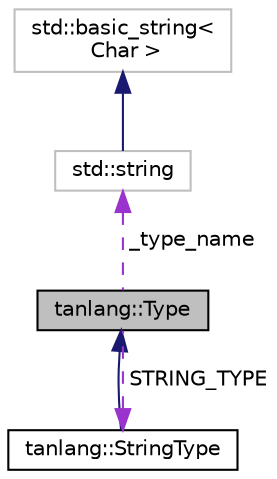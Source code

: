 digraph "tanlang::Type"
{
 // LATEX_PDF_SIZE
  edge [fontname="Helvetica",fontsize="10",labelfontname="Helvetica",labelfontsize="10"];
  node [fontname="Helvetica",fontsize="10",shape=record];
  Node1 [label="tanlang::Type",height=0.2,width=0.4,color="black", fillcolor="grey75", style="filled", fontcolor="black",tooltip="Type is immutable once created. The exception is StructType. Its information is updated in multiple s..."];
  Node2 -> Node1 [dir="back",color="darkorchid3",fontsize="10",style="dashed",label=" _type_name" ,fontname="Helvetica"];
  Node2 [label="std::string",height=0.2,width=0.4,color="grey75", fillcolor="white", style="filled",tooltip=" "];
  Node3 -> Node2 [dir="back",color="midnightblue",fontsize="10",style="solid",fontname="Helvetica"];
  Node3 [label="std::basic_string\<\l Char \>",height=0.2,width=0.4,color="grey75", fillcolor="white", style="filled",tooltip=" "];
  Node4 -> Node1 [dir="back",color="darkorchid3",fontsize="10",style="dashed",label=" STRING_TYPE" ,fontname="Helvetica"];
  Node4 [label="tanlang::StringType",height=0.2,width=0.4,color="black", fillcolor="white", style="filled",URL="$classtanlang_1_1StringType.html",tooltip=" "];
  Node1 -> Node4 [dir="back",color="midnightblue",fontsize="10",style="solid",fontname="Helvetica"];
}
